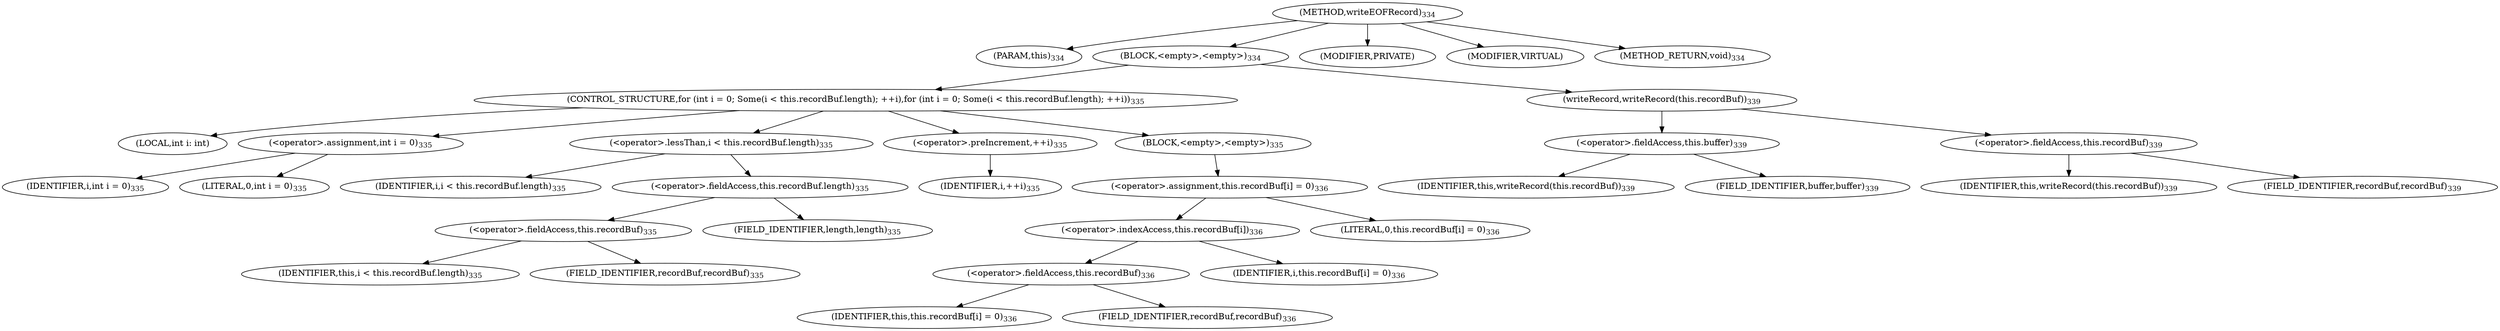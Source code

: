 digraph "writeEOFRecord" {  
"657" [label = <(METHOD,writeEOFRecord)<SUB>334</SUB>> ]
"91" [label = <(PARAM,this)<SUB>334</SUB>> ]
"658" [label = <(BLOCK,&lt;empty&gt;,&lt;empty&gt;)<SUB>334</SUB>> ]
"659" [label = <(CONTROL_STRUCTURE,for (int i = 0; Some(i &lt; this.recordBuf.length); ++i),for (int i = 0; Some(i &lt; this.recordBuf.length); ++i))<SUB>335</SUB>> ]
"660" [label = <(LOCAL,int i: int)> ]
"661" [label = <(&lt;operator&gt;.assignment,int i = 0)<SUB>335</SUB>> ]
"662" [label = <(IDENTIFIER,i,int i = 0)<SUB>335</SUB>> ]
"663" [label = <(LITERAL,0,int i = 0)<SUB>335</SUB>> ]
"664" [label = <(&lt;operator&gt;.lessThan,i &lt; this.recordBuf.length)<SUB>335</SUB>> ]
"665" [label = <(IDENTIFIER,i,i &lt; this.recordBuf.length)<SUB>335</SUB>> ]
"666" [label = <(&lt;operator&gt;.fieldAccess,this.recordBuf.length)<SUB>335</SUB>> ]
"667" [label = <(&lt;operator&gt;.fieldAccess,this.recordBuf)<SUB>335</SUB>> ]
"90" [label = <(IDENTIFIER,this,i &lt; this.recordBuf.length)<SUB>335</SUB>> ]
"668" [label = <(FIELD_IDENTIFIER,recordBuf,recordBuf)<SUB>335</SUB>> ]
"669" [label = <(FIELD_IDENTIFIER,length,length)<SUB>335</SUB>> ]
"670" [label = <(&lt;operator&gt;.preIncrement,++i)<SUB>335</SUB>> ]
"671" [label = <(IDENTIFIER,i,++i)<SUB>335</SUB>> ]
"672" [label = <(BLOCK,&lt;empty&gt;,&lt;empty&gt;)<SUB>335</SUB>> ]
"673" [label = <(&lt;operator&gt;.assignment,this.recordBuf[i] = 0)<SUB>336</SUB>> ]
"674" [label = <(&lt;operator&gt;.indexAccess,this.recordBuf[i])<SUB>336</SUB>> ]
"675" [label = <(&lt;operator&gt;.fieldAccess,this.recordBuf)<SUB>336</SUB>> ]
"92" [label = <(IDENTIFIER,this,this.recordBuf[i] = 0)<SUB>336</SUB>> ]
"676" [label = <(FIELD_IDENTIFIER,recordBuf,recordBuf)<SUB>336</SUB>> ]
"677" [label = <(IDENTIFIER,i,this.recordBuf[i] = 0)<SUB>336</SUB>> ]
"678" [label = <(LITERAL,0,this.recordBuf[i] = 0)<SUB>336</SUB>> ]
"679" [label = <(writeRecord,writeRecord(this.recordBuf))<SUB>339</SUB>> ]
"680" [label = <(&lt;operator&gt;.fieldAccess,this.buffer)<SUB>339</SUB>> ]
"94" [label = <(IDENTIFIER,this,writeRecord(this.recordBuf))<SUB>339</SUB>> ]
"681" [label = <(FIELD_IDENTIFIER,buffer,buffer)<SUB>339</SUB>> ]
"682" [label = <(&lt;operator&gt;.fieldAccess,this.recordBuf)<SUB>339</SUB>> ]
"93" [label = <(IDENTIFIER,this,writeRecord(this.recordBuf))<SUB>339</SUB>> ]
"683" [label = <(FIELD_IDENTIFIER,recordBuf,recordBuf)<SUB>339</SUB>> ]
"684" [label = <(MODIFIER,PRIVATE)> ]
"685" [label = <(MODIFIER,VIRTUAL)> ]
"686" [label = <(METHOD_RETURN,void)<SUB>334</SUB>> ]
  "657" -> "91" 
  "657" -> "658" 
  "657" -> "684" 
  "657" -> "685" 
  "657" -> "686" 
  "658" -> "659" 
  "658" -> "679" 
  "659" -> "660" 
  "659" -> "661" 
  "659" -> "664" 
  "659" -> "670" 
  "659" -> "672" 
  "661" -> "662" 
  "661" -> "663" 
  "664" -> "665" 
  "664" -> "666" 
  "666" -> "667" 
  "666" -> "669" 
  "667" -> "90" 
  "667" -> "668" 
  "670" -> "671" 
  "672" -> "673" 
  "673" -> "674" 
  "673" -> "678" 
  "674" -> "675" 
  "674" -> "677" 
  "675" -> "92" 
  "675" -> "676" 
  "679" -> "680" 
  "679" -> "682" 
  "680" -> "94" 
  "680" -> "681" 
  "682" -> "93" 
  "682" -> "683" 
}
